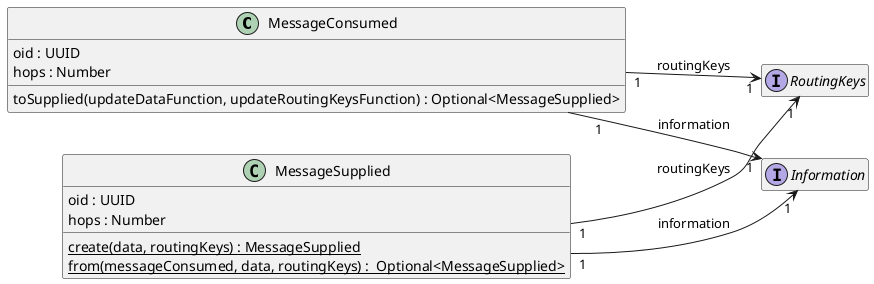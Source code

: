 @startuml message-envelop-model

left to right direction

hide empty members

class MessageConsumed {
    oid : UUID
    hops : Number
    toSupplied(updateDataFunction, updateRoutingKeysFunction) : Optional<MessageSupplied> 
}

class MessageSupplied {
    oid : UUID
    hops : Number
    {static} create(data, routingKeys) : MessageSupplied
    {static} from(messageConsumed, data, routingKeys) :  Optional<MessageSupplied>
}

interface RoutingKeys {
    
}

interface Information {

}

MessageConsumed "1" --> "1" RoutingKeys : routingKeys
MessageSupplied "1" --> "1" RoutingKeys : routingKeys
MessageConsumed "1" --> "1" Information : information
MessageSupplied "1" --> "1" Information : information

@enduml
